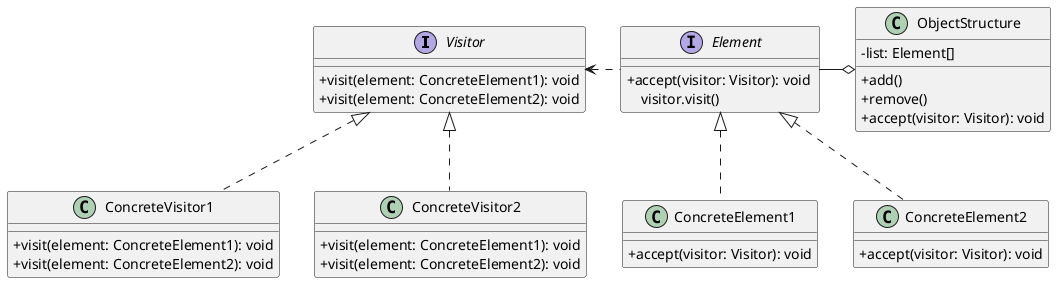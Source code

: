 @startuml 访问者
skinparam classAttributeIconSize 0

interface Visitor {
  + visit(element: ConcreteElement1): void
  + visit(element: ConcreteElement2): void
}
class ConcreteVisitor1 implements Visitor {
  + visit(element: ConcreteElement1): void
  + visit(element: ConcreteElement2): void
}
class ConcreteVisitor2 implements Visitor {
  + visit(element: ConcreteElement1): void
  + visit(element: ConcreteElement2): void
}
interface Element {
  + accept(visitor: Visitor): void \n    visitor.visit()
}
class ConcreteElement1 implements Element {
  + accept(visitor: Visitor): void
}
class ConcreteElement2 implements Element {
  + accept(visitor: Visitor): void
}
class ObjectStructure {
  - list: Element[]
  + add()
  + remove()
  + accept(visitor: Visitor): void
}

Visitor <. Element
Element -o ObjectStructure

@enduml